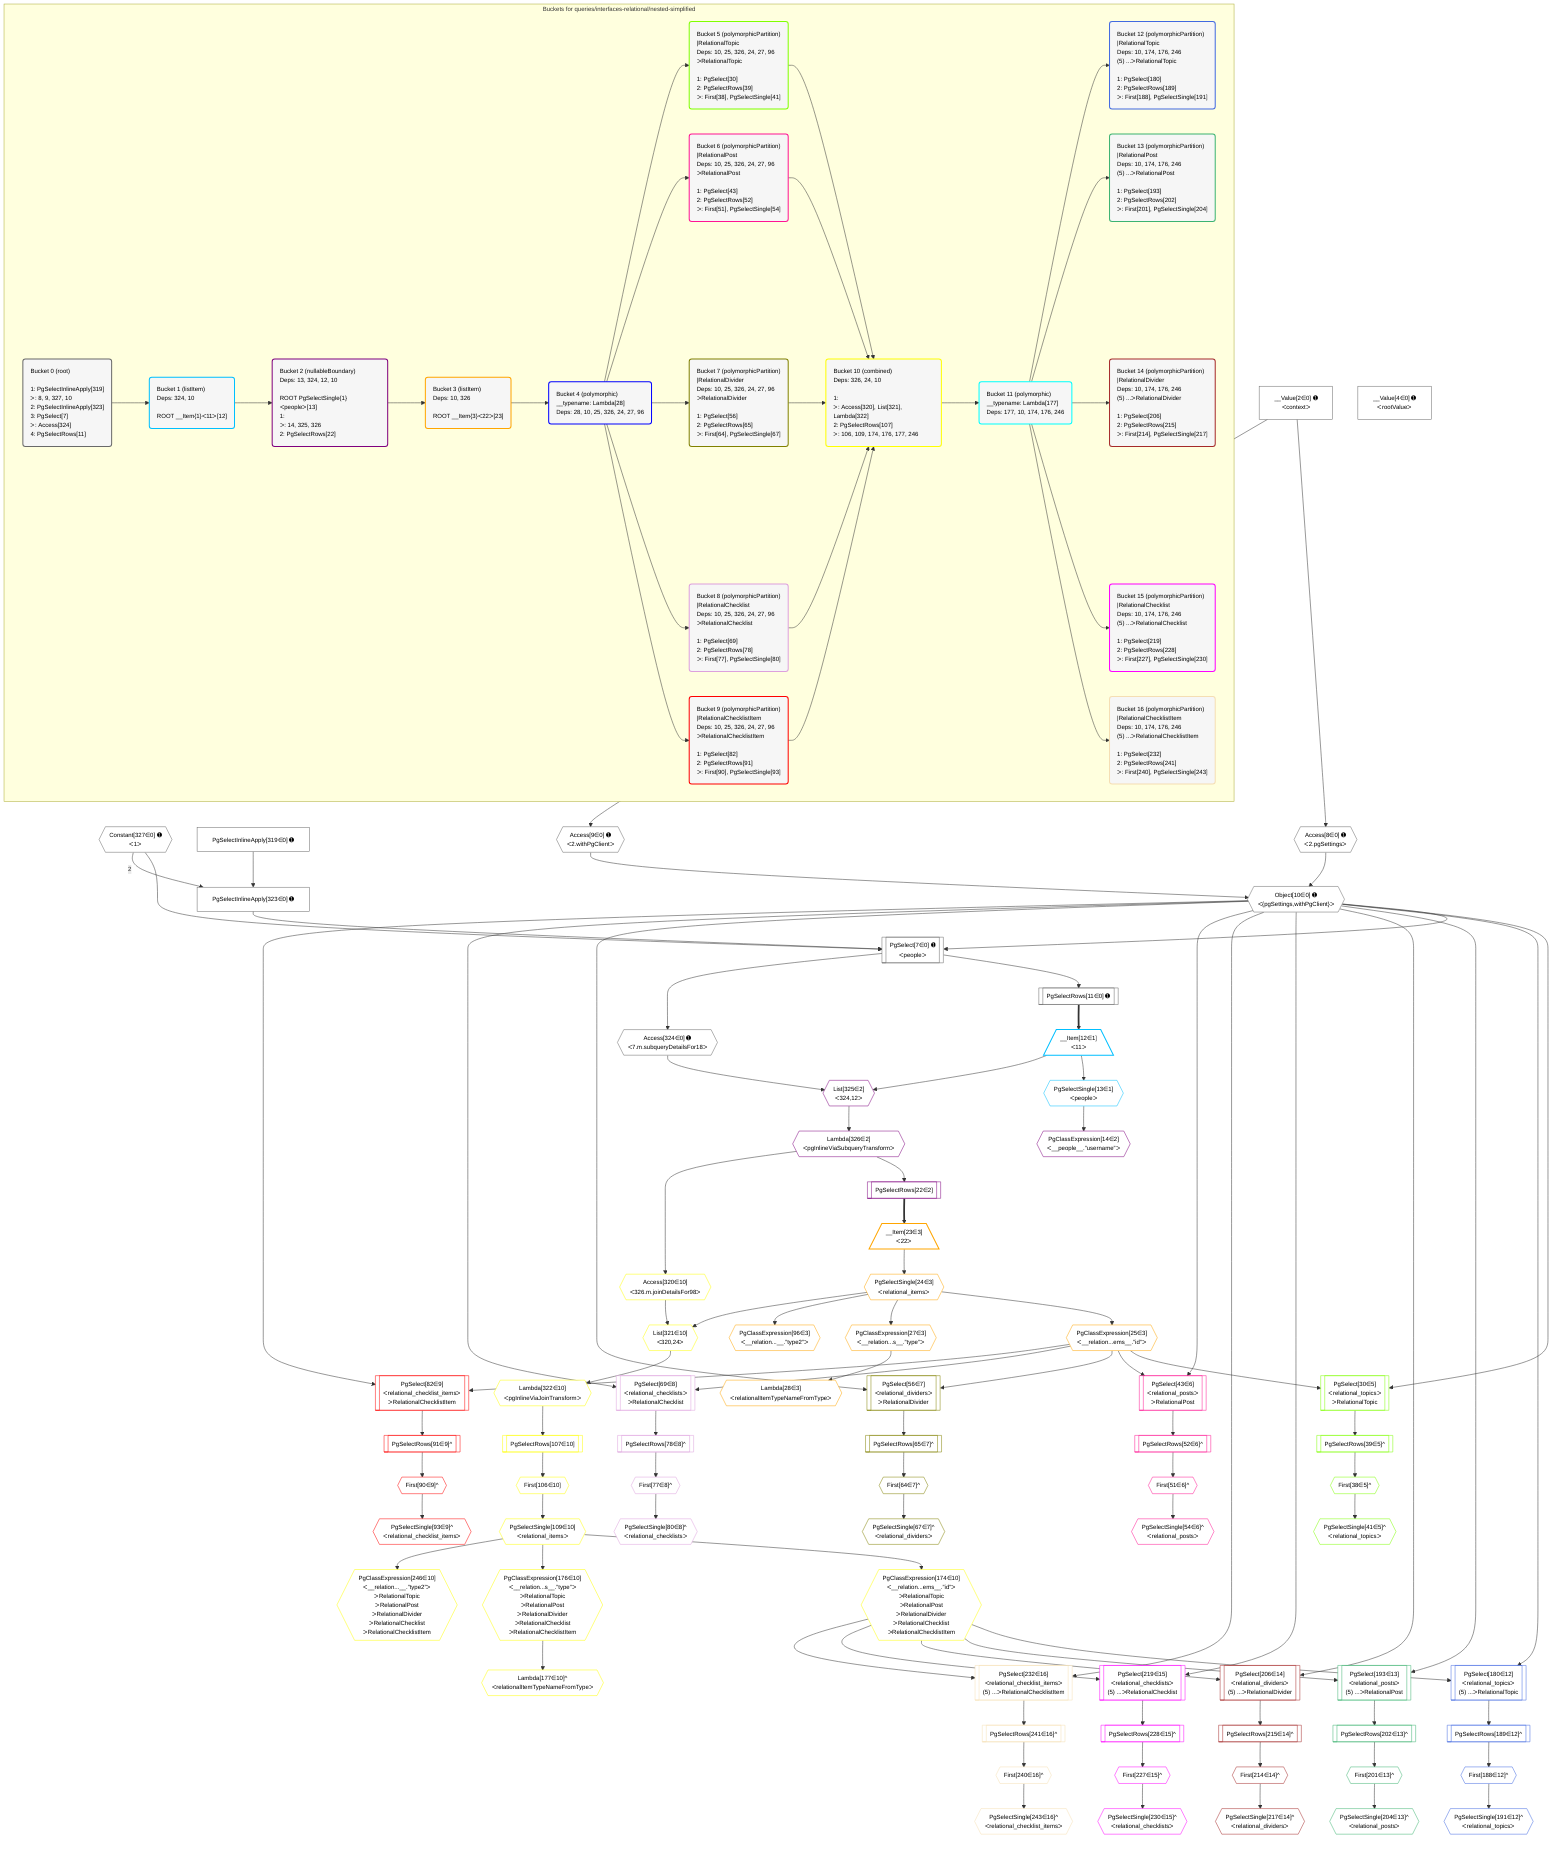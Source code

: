 %%{init: {'themeVariables': { 'fontSize': '12px'}}}%%
graph TD
    classDef path fill:#eee,stroke:#000,color:#000
    classDef plan fill:#fff,stroke-width:1px,color:#000
    classDef itemplan fill:#fff,stroke-width:2px,color:#000
    classDef unbatchedplan fill:#dff,stroke-width:1px,color:#000
    classDef sideeffectplan fill:#fcc,stroke-width:2px,color:#000
    classDef bucket fill:#f6f6f6,color:#000,stroke-width:2px,text-align:left

    subgraph "Buckets for queries/interfaces-relational/nested-simplified"
    Bucket0("Bucket 0 (root)<br /><br />1: PgSelectInlineApply[319]<br />ᐳ: 8, 9, 327, 10<br />2: PgSelectInlineApply[323]<br />3: PgSelect[7]<br />ᐳ: Access[324]<br />4: PgSelectRows[11]"):::bucket
    Bucket1("Bucket 1 (listItem)<br />Deps: 324, 10<br /><br />ROOT __Item{1}ᐸ11ᐳ[12]"):::bucket
    Bucket2("Bucket 2 (nullableBoundary)<br />Deps: 13, 324, 12, 10<br /><br />ROOT PgSelectSingle{1}ᐸpeopleᐳ[13]<br />1: <br />ᐳ: 14, 325, 326<br />2: PgSelectRows[22]"):::bucket
    Bucket3("Bucket 3 (listItem)<br />Deps: 10, 326<br /><br />ROOT __Item{3}ᐸ22ᐳ[23]"):::bucket
    Bucket4("Bucket 4 (polymorphic)<br />__typename: Lambda[28]<br />Deps: 28, 10, 25, 326, 24, 27, 96"):::bucket
    Bucket5("Bucket 5 (polymorphicPartition)<br />|RelationalTopic<br />Deps: 10, 25, 326, 24, 27, 96<br />ᐳRelationalTopic<br /><br />1: PgSelect[30]<br />2: PgSelectRows[39]<br />ᐳ: First[38], PgSelectSingle[41]"):::bucket
    Bucket6("Bucket 6 (polymorphicPartition)<br />|RelationalPost<br />Deps: 10, 25, 326, 24, 27, 96<br />ᐳRelationalPost<br /><br />1: PgSelect[43]<br />2: PgSelectRows[52]<br />ᐳ: First[51], PgSelectSingle[54]"):::bucket
    Bucket7("Bucket 7 (polymorphicPartition)<br />|RelationalDivider<br />Deps: 10, 25, 326, 24, 27, 96<br />ᐳRelationalDivider<br /><br />1: PgSelect[56]<br />2: PgSelectRows[65]<br />ᐳ: First[64], PgSelectSingle[67]"):::bucket
    Bucket8("Bucket 8 (polymorphicPartition)<br />|RelationalChecklist<br />Deps: 10, 25, 326, 24, 27, 96<br />ᐳRelationalChecklist<br /><br />1: PgSelect[69]<br />2: PgSelectRows[78]<br />ᐳ: First[77], PgSelectSingle[80]"):::bucket
    Bucket9("Bucket 9 (polymorphicPartition)<br />|RelationalChecklistItem<br />Deps: 10, 25, 326, 24, 27, 96<br />ᐳRelationalChecklistItem<br /><br />1: PgSelect[82]<br />2: PgSelectRows[91]<br />ᐳ: First[90], PgSelectSingle[93]"):::bucket
    Bucket10("Bucket 10 (combined)<br />Deps: 326, 24, 10<br /><br />1: <br />ᐳ: Access[320], List[321], Lambda[322]<br />2: PgSelectRows[107]<br />ᐳ: 106, 109, 174, 176, 177, 246"):::bucket
    Bucket11("Bucket 11 (polymorphic)<br />__typename: Lambda[177]<br />Deps: 177, 10, 174, 176, 246"):::bucket
    Bucket12("Bucket 12 (polymorphicPartition)<br />|RelationalTopic<br />Deps: 10, 174, 176, 246<br />(5) ...ᐳRelationalTopic<br /><br />1: PgSelect[180]<br />2: PgSelectRows[189]<br />ᐳ: First[188], PgSelectSingle[191]"):::bucket
    Bucket13("Bucket 13 (polymorphicPartition)<br />|RelationalPost<br />Deps: 10, 174, 176, 246<br />(5) ...ᐳRelationalPost<br /><br />1: PgSelect[193]<br />2: PgSelectRows[202]<br />ᐳ: First[201], PgSelectSingle[204]"):::bucket
    Bucket14("Bucket 14 (polymorphicPartition)<br />|RelationalDivider<br />Deps: 10, 174, 176, 246<br />(5) ...ᐳRelationalDivider<br /><br />1: PgSelect[206]<br />2: PgSelectRows[215]<br />ᐳ: First[214], PgSelectSingle[217]"):::bucket
    Bucket15("Bucket 15 (polymorphicPartition)<br />|RelationalChecklist<br />Deps: 10, 174, 176, 246<br />(5) ...ᐳRelationalChecklist<br /><br />1: PgSelect[219]<br />2: PgSelectRows[228]<br />ᐳ: First[227], PgSelectSingle[230]"):::bucket
    Bucket16("Bucket 16 (polymorphicPartition)<br />|RelationalChecklistItem<br />Deps: 10, 174, 176, 246<br />(5) ...ᐳRelationalChecklistItem<br /><br />1: PgSelect[232]<br />2: PgSelectRows[241]<br />ᐳ: First[240], PgSelectSingle[243]"):::bucket
    end
    Bucket0 --> Bucket1
    Bucket1 --> Bucket2
    Bucket2 --> Bucket3
    Bucket3 --> Bucket4
    Bucket4 --> Bucket5 & Bucket6 & Bucket7 & Bucket8 & Bucket9
    Bucket5 --> Bucket10
    Bucket6 --> Bucket10
    Bucket7 --> Bucket10
    Bucket8 --> Bucket10
    Bucket9 --> Bucket10
    Bucket10 --> Bucket11
    Bucket11 --> Bucket12 & Bucket13 & Bucket14 & Bucket15 & Bucket16

    %% plan dependencies
    PgSelect7[["PgSelect[7∈0] ➊<br />ᐸpeopleᐳ"]]:::plan
    Object10{{"Object[10∈0] ➊<br />ᐸ{pgSettings,withPgClient}ᐳ"}}:::plan
    Constant327{{"Constant[327∈0] ➊<br />ᐸ1ᐳ"}}:::plan
    PgSelectInlineApply323["PgSelectInlineApply[323∈0] ➊"]:::plan
    Object10 & Constant327 & PgSelectInlineApply323 --> PgSelect7
    PgSelectInlineApply319["PgSelectInlineApply[319∈0] ➊"]:::plan
    PgSelectInlineApply319 --> PgSelectInlineApply323
    Constant327 -- 2 --> PgSelectInlineApply323
    Access8{{"Access[8∈0] ➊<br />ᐸ2.pgSettingsᐳ"}}:::plan
    Access9{{"Access[9∈0] ➊<br />ᐸ2.withPgClientᐳ"}}:::plan
    Access8 & Access9 --> Object10
    __Value2["__Value[2∈0] ➊<br />ᐸcontextᐳ"]:::plan
    __Value2 --> Access8
    __Value2 --> Access9
    PgSelectRows11[["PgSelectRows[11∈0] ➊"]]:::plan
    PgSelect7 --> PgSelectRows11
    Access324{{"Access[324∈0] ➊<br />ᐸ7.m.subqueryDetailsFor18ᐳ"}}:::plan
    PgSelect7 --> Access324
    __Value4["__Value[4∈0] ➊<br />ᐸrootValueᐳ"]:::plan
    __Item12[/"__Item[12∈1]<br />ᐸ11ᐳ"\]:::itemplan
    PgSelectRows11 ==> __Item12
    PgSelectSingle13{{"PgSelectSingle[13∈1]<br />ᐸpeopleᐳ"}}:::plan
    __Item12 --> PgSelectSingle13
    List325{{"List[325∈2]<br />ᐸ324,12ᐳ"}}:::plan
    Access324 & __Item12 --> List325
    PgClassExpression14{{"PgClassExpression[14∈2]<br />ᐸ__people__.”username”ᐳ"}}:::plan
    PgSelectSingle13 --> PgClassExpression14
    PgSelectRows22[["PgSelectRows[22∈2]"]]:::plan
    Lambda326{{"Lambda[326∈2]<br />ᐸpgInlineViaSubqueryTransformᐳ"}}:::plan
    Lambda326 --> PgSelectRows22
    List325 --> Lambda326
    __Item23[/"__Item[23∈3]<br />ᐸ22ᐳ"\]:::itemplan
    PgSelectRows22 ==> __Item23
    PgSelectSingle24{{"PgSelectSingle[24∈3]<br />ᐸrelational_itemsᐳ"}}:::plan
    __Item23 --> PgSelectSingle24
    PgClassExpression25{{"PgClassExpression[25∈3]<br />ᐸ__relation...ems__.”id”ᐳ"}}:::plan
    PgSelectSingle24 --> PgClassExpression25
    PgClassExpression27{{"PgClassExpression[27∈3]<br />ᐸ__relation...s__.”type”ᐳ"}}:::plan
    PgSelectSingle24 --> PgClassExpression27
    Lambda28{{"Lambda[28∈3]<br />ᐸrelationalItemTypeNameFromTypeᐳ"}}:::plan
    PgClassExpression27 --> Lambda28
    PgClassExpression96{{"PgClassExpression[96∈3]<br />ᐸ__relation...__.”type2”ᐳ"}}:::plan
    PgSelectSingle24 --> PgClassExpression96
    PgSelect30[["PgSelect[30∈5]<br />ᐸrelational_topicsᐳ<br />ᐳRelationalTopic"]]:::plan
    Object10 & PgClassExpression25 --> PgSelect30
    First38{{"First[38∈5]^"}}:::plan
    PgSelectRows39[["PgSelectRows[39∈5]^"]]:::plan
    PgSelectRows39 --> First38
    PgSelect30 --> PgSelectRows39
    PgSelectSingle41{{"PgSelectSingle[41∈5]^<br />ᐸrelational_topicsᐳ"}}:::plan
    First38 --> PgSelectSingle41
    List321{{"List[321∈10]<br />ᐸ320,24ᐳ"}}:::plan
    Access320{{"Access[320∈10]<br />ᐸ326.m.joinDetailsFor98ᐳ"}}:::plan
    Access320 & PgSelectSingle24 --> List321
    First106{{"First[106∈10]"}}:::plan
    PgSelectRows107[["PgSelectRows[107∈10]"]]:::plan
    PgSelectRows107 --> First106
    Lambda322{{"Lambda[322∈10]<br />ᐸpgInlineViaJoinTransformᐳ"}}:::plan
    Lambda322 --> PgSelectRows107
    PgSelectSingle109{{"PgSelectSingle[109∈10]<br />ᐸrelational_itemsᐳ"}}:::plan
    First106 --> PgSelectSingle109
    PgClassExpression174{{"PgClassExpression[174∈10]<br />ᐸ__relation...ems__.”id”ᐳ<br />ᐳRelationalTopic<br />ᐳRelationalPost<br />ᐳRelationalDivider<br />ᐳRelationalChecklist<br />ᐳRelationalChecklistItem"}}:::plan
    PgSelectSingle109 --> PgClassExpression174
    PgClassExpression176{{"PgClassExpression[176∈10]<br />ᐸ__relation...s__.”type”ᐳ<br />ᐳRelationalTopic<br />ᐳRelationalPost<br />ᐳRelationalDivider<br />ᐳRelationalChecklist<br />ᐳRelationalChecklistItem"}}:::plan
    PgSelectSingle109 --> PgClassExpression176
    Lambda177{{"Lambda[177∈10]^<br />ᐸrelationalItemTypeNameFromTypeᐳ"}}:::plan
    PgClassExpression176 --> Lambda177
    PgClassExpression246{{"PgClassExpression[246∈10]<br />ᐸ__relation...__.”type2”ᐳ<br />ᐳRelationalTopic<br />ᐳRelationalPost<br />ᐳRelationalDivider<br />ᐳRelationalChecklist<br />ᐳRelationalChecklistItem"}}:::plan
    PgSelectSingle109 --> PgClassExpression246
    Lambda326 --> Access320
    List321 --> Lambda322
    PgSelect180[["PgSelect[180∈12]<br />ᐸrelational_topicsᐳ<br />(5) ...ᐳRelationalTopic"]]:::plan
    Object10 & PgClassExpression174 --> PgSelect180
    First188{{"First[188∈12]^"}}:::plan
    PgSelectRows189[["PgSelectRows[189∈12]^"]]:::plan
    PgSelectRows189 --> First188
    PgSelect180 --> PgSelectRows189
    PgSelectSingle191{{"PgSelectSingle[191∈12]^<br />ᐸrelational_topicsᐳ"}}:::plan
    First188 --> PgSelectSingle191
    PgSelect193[["PgSelect[193∈13]<br />ᐸrelational_postsᐳ<br />(5) ...ᐳRelationalPost"]]:::plan
    Object10 & PgClassExpression174 --> PgSelect193
    First201{{"First[201∈13]^"}}:::plan
    PgSelectRows202[["PgSelectRows[202∈13]^"]]:::plan
    PgSelectRows202 --> First201
    PgSelect193 --> PgSelectRows202
    PgSelectSingle204{{"PgSelectSingle[204∈13]^<br />ᐸrelational_postsᐳ"}}:::plan
    First201 --> PgSelectSingle204
    PgSelect206[["PgSelect[206∈14]<br />ᐸrelational_dividersᐳ<br />(5) ...ᐳRelationalDivider"]]:::plan
    Object10 & PgClassExpression174 --> PgSelect206
    First214{{"First[214∈14]^"}}:::plan
    PgSelectRows215[["PgSelectRows[215∈14]^"]]:::plan
    PgSelectRows215 --> First214
    PgSelect206 --> PgSelectRows215
    PgSelectSingle217{{"PgSelectSingle[217∈14]^<br />ᐸrelational_dividersᐳ"}}:::plan
    First214 --> PgSelectSingle217
    PgSelect219[["PgSelect[219∈15]<br />ᐸrelational_checklistsᐳ<br />(5) ...ᐳRelationalChecklist"]]:::plan
    Object10 & PgClassExpression174 --> PgSelect219
    First227{{"First[227∈15]^"}}:::plan
    PgSelectRows228[["PgSelectRows[228∈15]^"]]:::plan
    PgSelectRows228 --> First227
    PgSelect219 --> PgSelectRows228
    PgSelectSingle230{{"PgSelectSingle[230∈15]^<br />ᐸrelational_checklistsᐳ"}}:::plan
    First227 --> PgSelectSingle230
    PgSelect232[["PgSelect[232∈16]<br />ᐸrelational_checklist_itemsᐳ<br />(5) ...ᐳRelationalChecklistItem"]]:::plan
    Object10 & PgClassExpression174 --> PgSelect232
    First240{{"First[240∈16]^"}}:::plan
    PgSelectRows241[["PgSelectRows[241∈16]^"]]:::plan
    PgSelectRows241 --> First240
    PgSelect232 --> PgSelectRows241
    PgSelectSingle243{{"PgSelectSingle[243∈16]^<br />ᐸrelational_checklist_itemsᐳ"}}:::plan
    First240 --> PgSelectSingle243
    PgSelect43[["PgSelect[43∈6]<br />ᐸrelational_postsᐳ<br />ᐳRelationalPost"]]:::plan
    Object10 & PgClassExpression25 --> PgSelect43
    First51{{"First[51∈6]^"}}:::plan
    PgSelectRows52[["PgSelectRows[52∈6]^"]]:::plan
    PgSelectRows52 --> First51
    PgSelect43 --> PgSelectRows52
    PgSelectSingle54{{"PgSelectSingle[54∈6]^<br />ᐸrelational_postsᐳ"}}:::plan
    First51 --> PgSelectSingle54
    PgSelect56[["PgSelect[56∈7]<br />ᐸrelational_dividersᐳ<br />ᐳRelationalDivider"]]:::plan
    Object10 & PgClassExpression25 --> PgSelect56
    First64{{"First[64∈7]^"}}:::plan
    PgSelectRows65[["PgSelectRows[65∈7]^"]]:::plan
    PgSelectRows65 --> First64
    PgSelect56 --> PgSelectRows65
    PgSelectSingle67{{"PgSelectSingle[67∈7]^<br />ᐸrelational_dividersᐳ"}}:::plan
    First64 --> PgSelectSingle67
    PgSelect69[["PgSelect[69∈8]<br />ᐸrelational_checklistsᐳ<br />ᐳRelationalChecklist"]]:::plan
    Object10 & PgClassExpression25 --> PgSelect69
    First77{{"First[77∈8]^"}}:::plan
    PgSelectRows78[["PgSelectRows[78∈8]^"]]:::plan
    PgSelectRows78 --> First77
    PgSelect69 --> PgSelectRows78
    PgSelectSingle80{{"PgSelectSingle[80∈8]^<br />ᐸrelational_checklistsᐳ"}}:::plan
    First77 --> PgSelectSingle80
    PgSelect82[["PgSelect[82∈9]<br />ᐸrelational_checklist_itemsᐳ<br />ᐳRelationalChecklistItem"]]:::plan
    Object10 & PgClassExpression25 --> PgSelect82
    First90{{"First[90∈9]^"}}:::plan
    PgSelectRows91[["PgSelectRows[91∈9]^"]]:::plan
    PgSelectRows91 --> First90
    PgSelect82 --> PgSelectRows91
    PgSelectSingle93{{"PgSelectSingle[93∈9]^<br />ᐸrelational_checklist_itemsᐳ"}}:::plan
    First90 --> PgSelectSingle93

    %% define steps
    classDef bucket0 stroke:#696969
    class Bucket0,__Value2,__Value4,PgSelect7,Access8,Access9,Object10,PgSelectRows11,PgSelectInlineApply319,PgSelectInlineApply323,Access324,Constant327 bucket0
    classDef bucket1 stroke:#00bfff
    class Bucket1,__Item12,PgSelectSingle13 bucket1
    classDef bucket2 stroke:#7f007f
    class Bucket2,PgClassExpression14,PgSelectRows22,List325,Lambda326 bucket2
    classDef bucket3 stroke:#ffa500
    class Bucket3,__Item23,PgSelectSingle24,PgClassExpression25,PgClassExpression27,Lambda28,PgClassExpression96 bucket3
    classDef bucket4 stroke:#0000ff
    class Bucket4 bucket4
    classDef bucket5 stroke:#7fff00
    class Bucket5,PgSelect30,First38,PgSelectRows39,PgSelectSingle41 bucket5
    classDef bucket6 stroke:#ff1493
    class Bucket6,PgSelect43,First51,PgSelectRows52,PgSelectSingle54 bucket6
    classDef bucket7 stroke:#808000
    class Bucket7,PgSelect56,First64,PgSelectRows65,PgSelectSingle67 bucket7
    classDef bucket8 stroke:#dda0dd
    class Bucket8,PgSelect69,First77,PgSelectRows78,PgSelectSingle80 bucket8
    classDef bucket9 stroke:#ff0000
    class Bucket9,PgSelect82,First90,PgSelectRows91,PgSelectSingle93 bucket9
    classDef bucket10 stroke:#ffff00
    class Bucket10,First106,PgSelectRows107,PgSelectSingle109,PgClassExpression174,PgClassExpression176,Lambda177,PgClassExpression246,Access320,List321,Lambda322 bucket10
    classDef bucket11 stroke:#00ffff
    class Bucket11 bucket11
    classDef bucket12 stroke:#4169e1
    class Bucket12,PgSelect180,First188,PgSelectRows189,PgSelectSingle191 bucket12
    classDef bucket13 stroke:#3cb371
    class Bucket13,PgSelect193,First201,PgSelectRows202,PgSelectSingle204 bucket13
    classDef bucket14 stroke:#a52a2a
    class Bucket14,PgSelect206,First214,PgSelectRows215,PgSelectSingle217 bucket14
    classDef bucket15 stroke:#ff00ff
    class Bucket15,PgSelect219,First227,PgSelectRows228,PgSelectSingle230 bucket15
    classDef bucket16 stroke:#f5deb3
    class Bucket16,PgSelect232,First240,PgSelectRows241,PgSelectSingle243 bucket16